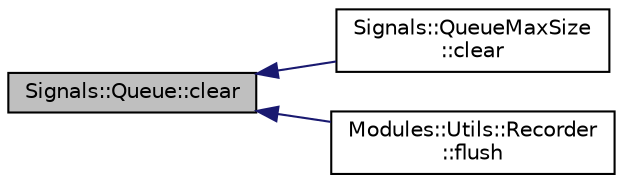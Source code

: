digraph "Signals::Queue::clear"
{
 // INTERACTIVE_SVG=YES
  edge [fontname="Helvetica",fontsize="10",labelfontname="Helvetica",labelfontsize="10"];
  node [fontname="Helvetica",fontsize="10",shape=record];
  rankdir="LR";
  Node1 [label="Signals::Queue::clear",height=0.2,width=0.4,color="black", fillcolor="grey75", style="filled", fontcolor="black"];
  Node1 -> Node2 [dir="back",color="midnightblue",fontsize="10",style="solid",fontname="Helvetica"];
  Node2 [label="Signals::QueueMaxSize\l::clear",height=0.2,width=0.4,color="black", fillcolor="white", style="filled",URL="$class_signals_1_1_queue_max_size.html#a32f7f30ea92ecdca4fee1720fdf22504"];
  Node1 -> Node3 [dir="back",color="midnightblue",fontsize="10",style="solid",fontname="Helvetica"];
  Node3 [label="Modules::Utils::Recorder\l::flush",height=0.2,width=0.4,color="black", fillcolor="white", style="filled",URL="$class_modules_1_1_utils_1_1_recorder.html#ad640b032f3f2c24ea3d4add040eec7cf"];
}
